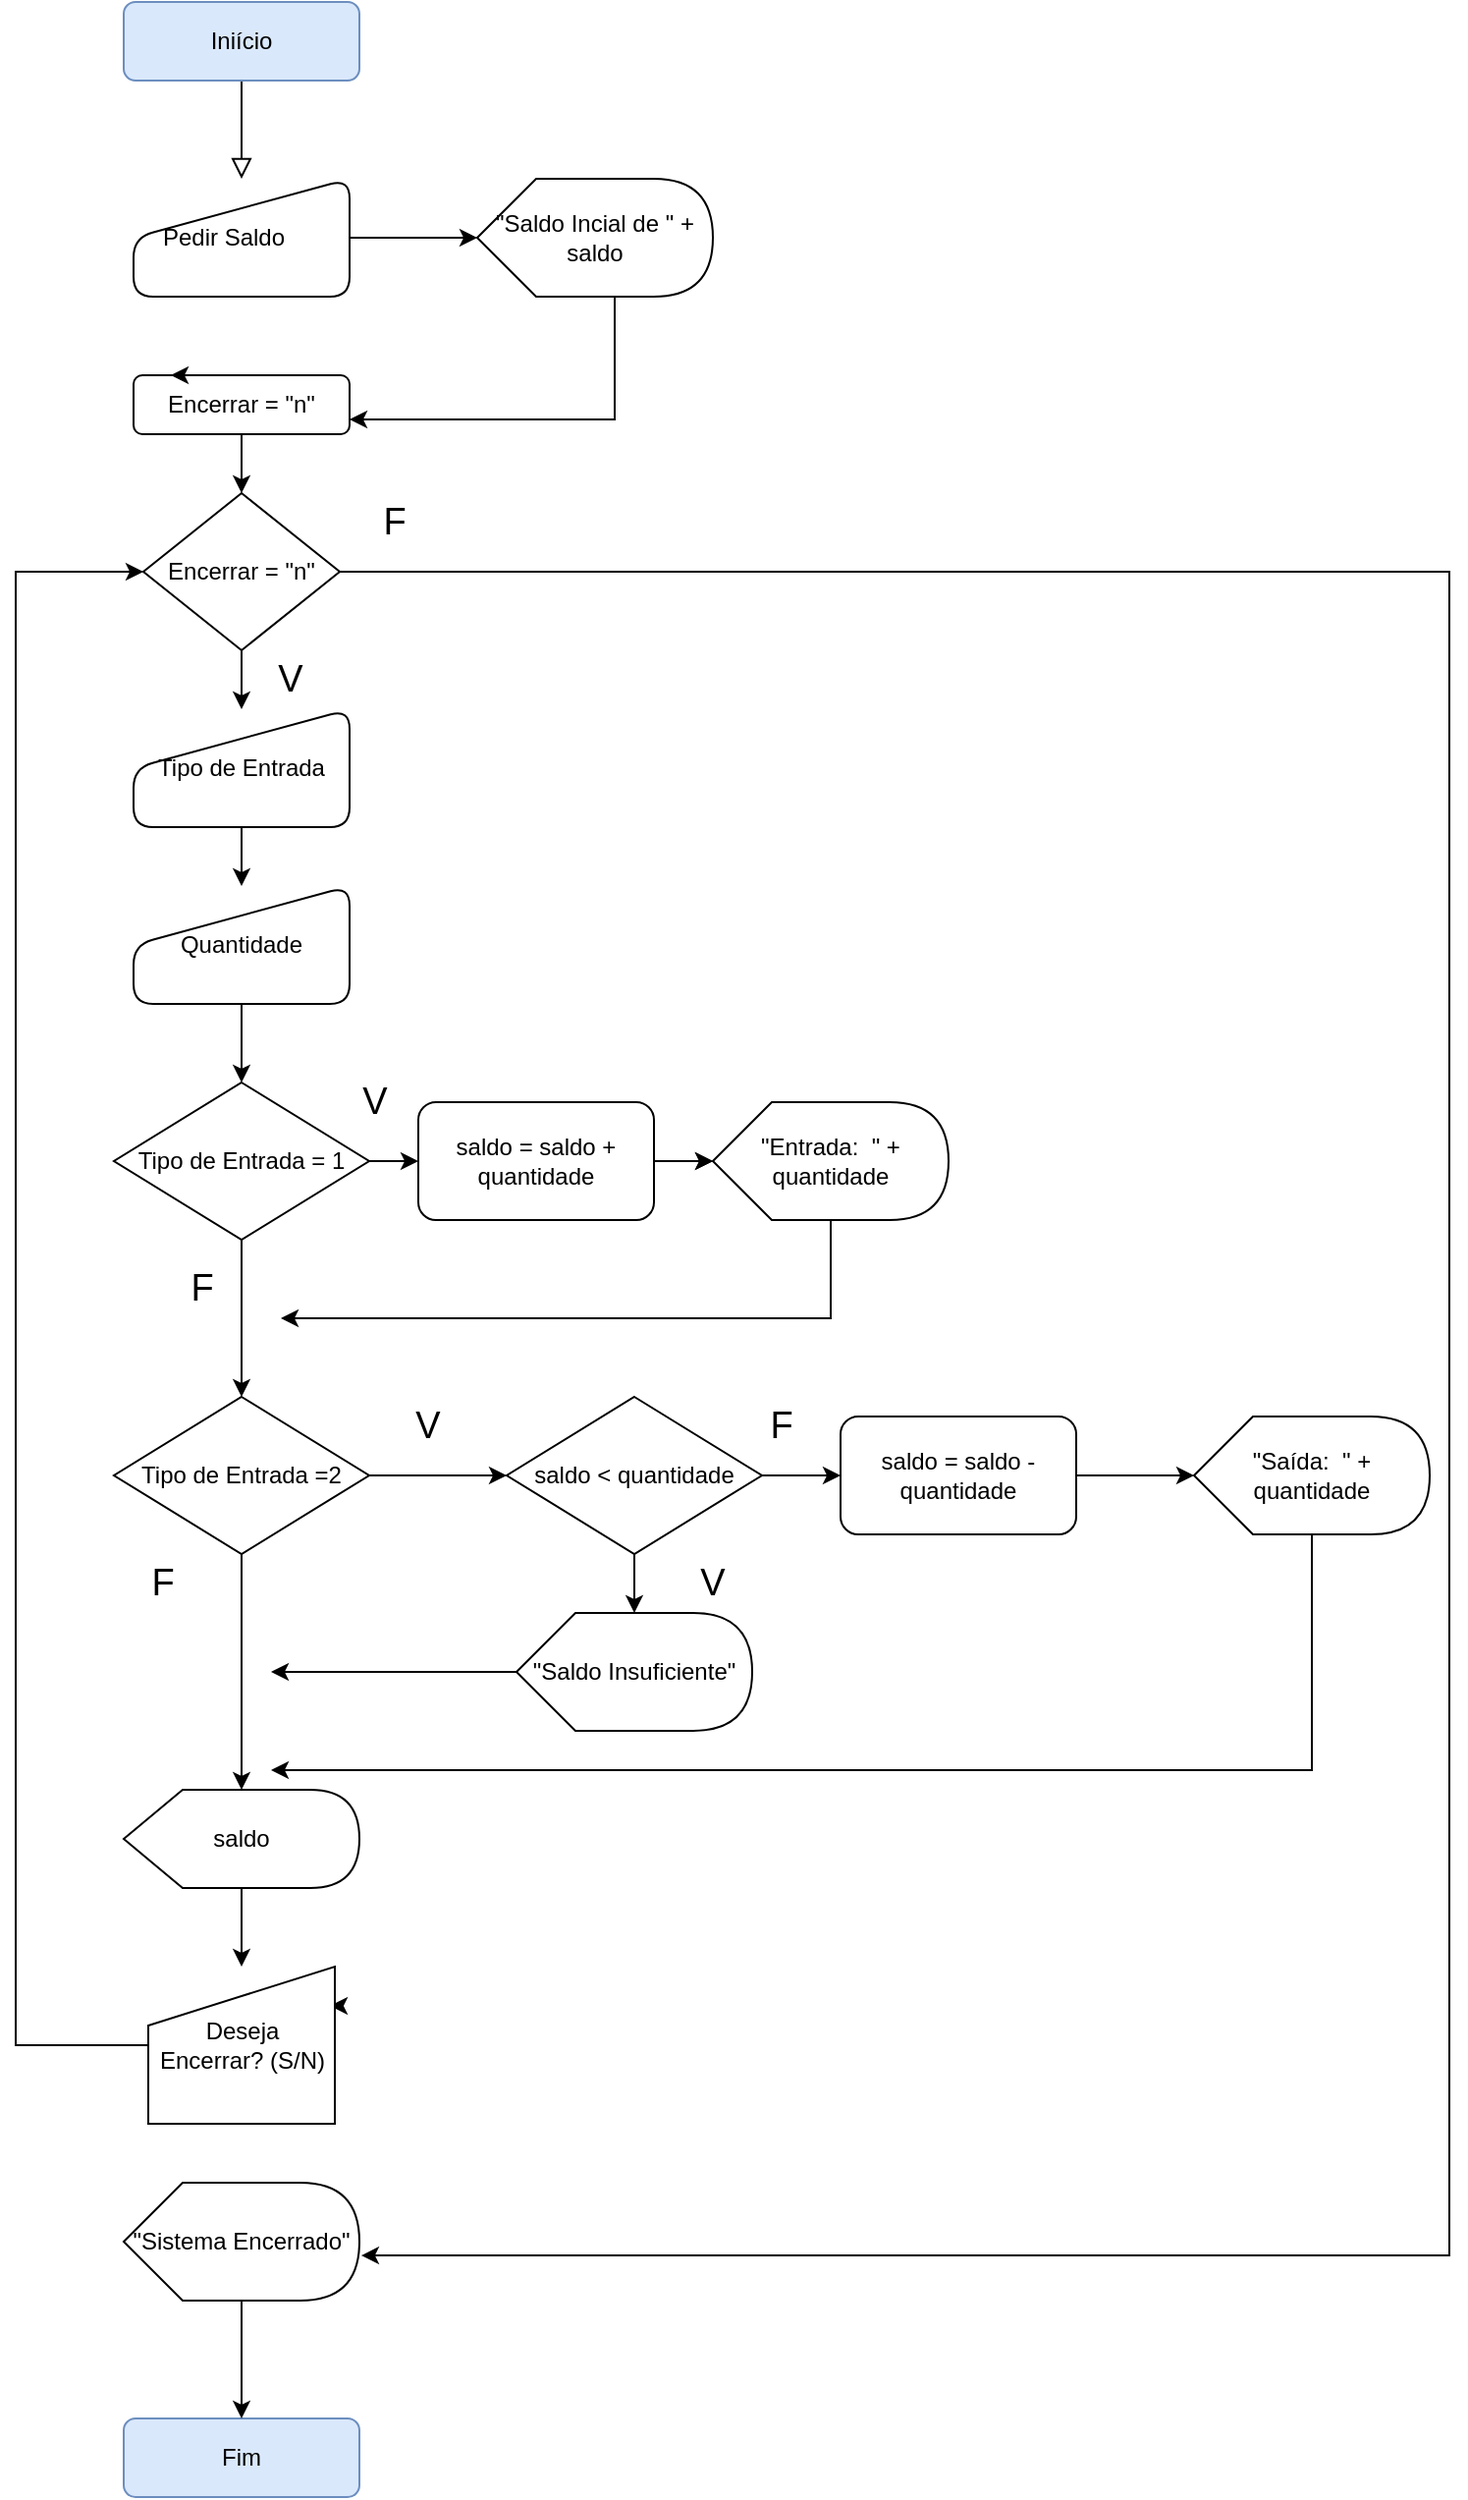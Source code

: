 <mxfile version="22.1.3" type="device">
  <diagram id="C5RBs43oDa-KdzZeNtuy" name="Page-1">
    <mxGraphModel dx="880" dy="426" grid="1" gridSize="10" guides="1" tooltips="1" connect="1" arrows="1" fold="1" page="1" pageScale="1" pageWidth="827" pageHeight="1169" math="0" shadow="0">
      <root>
        <mxCell id="WIyWlLk6GJQsqaUBKTNV-0" />
        <mxCell id="WIyWlLk6GJQsqaUBKTNV-1" parent="WIyWlLk6GJQsqaUBKTNV-0" />
        <mxCell id="WIyWlLk6GJQsqaUBKTNV-2" value="" style="rounded=0;html=1;jettySize=auto;orthogonalLoop=1;fontSize=11;endArrow=block;endFill=0;endSize=8;strokeWidth=1;shadow=0;labelBackgroundColor=none;edgeStyle=orthogonalEdgeStyle;entryX=0.5;entryY=0;entryDx=0;entryDy=0;" parent="WIyWlLk6GJQsqaUBKTNV-1" source="WIyWlLk6GJQsqaUBKTNV-3" target="Fx8KJg7VZILLiWFmlo5e-0" edge="1">
          <mxGeometry relative="1" as="geometry">
            <mxPoint x="15" y="170" as="targetPoint" />
          </mxGeometry>
        </mxCell>
        <mxCell id="WIyWlLk6GJQsqaUBKTNV-3" value="Iniício" style="rounded=1;whiteSpace=wrap;html=1;fontSize=12;glass=0;strokeWidth=1;shadow=0;fillColor=#dae8fc;strokeColor=#6c8ebf;" parent="WIyWlLk6GJQsqaUBKTNV-1" vertex="1">
          <mxGeometry x="125" y="10" width="120" height="40" as="geometry" />
        </mxCell>
        <mxCell id="WIyWlLk6GJQsqaUBKTNV-11" value="Fim" style="rounded=1;whiteSpace=wrap;html=1;fontSize=12;glass=0;strokeWidth=1;shadow=0;fillColor=#dae8fc;strokeColor=#6c8ebf;" parent="WIyWlLk6GJQsqaUBKTNV-1" vertex="1">
          <mxGeometry x="125" y="1240" width="120" height="40" as="geometry" />
        </mxCell>
        <mxCell id="Fx8KJg7VZILLiWFmlo5e-5" value="" style="edgeStyle=orthogonalEdgeStyle;rounded=0;orthogonalLoop=1;jettySize=auto;html=1;" edge="1" parent="WIyWlLk6GJQsqaUBKTNV-1" source="Fx8KJg7VZILLiWFmlo5e-0" target="Fx8KJg7VZILLiWFmlo5e-4">
          <mxGeometry relative="1" as="geometry" />
        </mxCell>
        <mxCell id="Fx8KJg7VZILLiWFmlo5e-0" value="Pedir Saldo&lt;span style=&quot;white-space: pre;&quot;&gt;&#x9;&lt;/span&gt;" style="shape=manualInput;whiteSpace=wrap;html=1;rounded=1;" vertex="1" parent="WIyWlLk6GJQsqaUBKTNV-1">
          <mxGeometry x="130" y="100" width="110" height="60" as="geometry" />
        </mxCell>
        <mxCell id="Fx8KJg7VZILLiWFmlo5e-16" value="" style="edgeStyle=orthogonalEdgeStyle;rounded=0;orthogonalLoop=1;jettySize=auto;html=1;" edge="1" parent="WIyWlLk6GJQsqaUBKTNV-1" source="Fx8KJg7VZILLiWFmlo5e-1" target="Fx8KJg7VZILLiWFmlo5e-2">
          <mxGeometry relative="1" as="geometry" />
        </mxCell>
        <mxCell id="Fx8KJg7VZILLiWFmlo5e-1" value="Tipo de Entrada" style="shape=manualInput;whiteSpace=wrap;html=1;rounded=1;" vertex="1" parent="WIyWlLk6GJQsqaUBKTNV-1">
          <mxGeometry x="130" y="370" width="110" height="60" as="geometry" />
        </mxCell>
        <mxCell id="Fx8KJg7VZILLiWFmlo5e-20" value="" style="edgeStyle=orthogonalEdgeStyle;rounded=0;orthogonalLoop=1;jettySize=auto;html=1;" edge="1" parent="WIyWlLk6GJQsqaUBKTNV-1" source="Fx8KJg7VZILLiWFmlo5e-2" target="Fx8KJg7VZILLiWFmlo5e-17">
          <mxGeometry relative="1" as="geometry" />
        </mxCell>
        <mxCell id="Fx8KJg7VZILLiWFmlo5e-2" value="Quantidade" style="shape=manualInput;whiteSpace=wrap;html=1;rounded=1;" vertex="1" parent="WIyWlLk6GJQsqaUBKTNV-1">
          <mxGeometry x="130" y="460" width="110" height="60" as="geometry" />
        </mxCell>
        <mxCell id="Fx8KJg7VZILLiWFmlo5e-13" style="edgeStyle=orthogonalEdgeStyle;rounded=0;orthogonalLoop=1;jettySize=auto;html=1;entryX=1;entryY=0.75;entryDx=0;entryDy=0;" edge="1" parent="WIyWlLk6GJQsqaUBKTNV-1" source="Fx8KJg7VZILLiWFmlo5e-4" target="Fx8KJg7VZILLiWFmlo5e-9">
          <mxGeometry relative="1" as="geometry">
            <mxPoint x="345" y="220" as="targetPoint" />
            <Array as="points">
              <mxPoint x="375" y="223" />
            </Array>
          </mxGeometry>
        </mxCell>
        <mxCell id="Fx8KJg7VZILLiWFmlo5e-4" value="&quot;Saldo Incial de &quot; + saldo" style="shape=display;whiteSpace=wrap;html=1;" vertex="1" parent="WIyWlLk6GJQsqaUBKTNV-1">
          <mxGeometry x="305" y="100" width="120" height="60" as="geometry" />
        </mxCell>
        <mxCell id="Fx8KJg7VZILLiWFmlo5e-12" value="" style="edgeStyle=orthogonalEdgeStyle;rounded=0;orthogonalLoop=1;jettySize=auto;html=1;" edge="1" parent="WIyWlLk6GJQsqaUBKTNV-1" source="Fx8KJg7VZILLiWFmlo5e-9" target="Fx8KJg7VZILLiWFmlo5e-11">
          <mxGeometry relative="1" as="geometry" />
        </mxCell>
        <mxCell id="Fx8KJg7VZILLiWFmlo5e-9" value="Encerrar = &quot;n&quot;" style="rounded=1;whiteSpace=wrap;html=1;" vertex="1" parent="WIyWlLk6GJQsqaUBKTNV-1">
          <mxGeometry x="130" y="200" width="110" height="30" as="geometry" />
        </mxCell>
        <mxCell id="Fx8KJg7VZILLiWFmlo5e-10" style="edgeStyle=orthogonalEdgeStyle;rounded=0;orthogonalLoop=1;jettySize=auto;html=1;exitX=0.25;exitY=0;exitDx=0;exitDy=0;entryX=0.173;entryY=0.033;entryDx=0;entryDy=0;entryPerimeter=0;" edge="1" parent="WIyWlLk6GJQsqaUBKTNV-1" source="Fx8KJg7VZILLiWFmlo5e-9" target="Fx8KJg7VZILLiWFmlo5e-9">
          <mxGeometry relative="1" as="geometry" />
        </mxCell>
        <mxCell id="Fx8KJg7VZILLiWFmlo5e-24" value="" style="edgeStyle=orthogonalEdgeStyle;rounded=0;orthogonalLoop=1;jettySize=auto;html=1;" edge="1" parent="WIyWlLk6GJQsqaUBKTNV-1" source="Fx8KJg7VZILLiWFmlo5e-11" target="Fx8KJg7VZILLiWFmlo5e-1">
          <mxGeometry relative="1" as="geometry" />
        </mxCell>
        <mxCell id="Fx8KJg7VZILLiWFmlo5e-48" style="edgeStyle=orthogonalEdgeStyle;rounded=0;orthogonalLoop=1;jettySize=auto;html=1;entryX=1.008;entryY=0.617;entryDx=0;entryDy=0;entryPerimeter=0;" edge="1" parent="WIyWlLk6GJQsqaUBKTNV-1" source="Fx8KJg7VZILLiWFmlo5e-11" target="Fx8KJg7VZILLiWFmlo5e-46">
          <mxGeometry relative="1" as="geometry">
            <mxPoint x="800" y="1170" as="targetPoint" />
            <Array as="points">
              <mxPoint x="800" y="300" />
              <mxPoint x="800" y="1157" />
            </Array>
          </mxGeometry>
        </mxCell>
        <mxCell id="Fx8KJg7VZILLiWFmlo5e-11" value="Encerrar = &quot;n&quot;" style="rhombus;whiteSpace=wrap;html=1;" vertex="1" parent="WIyWlLk6GJQsqaUBKTNV-1">
          <mxGeometry x="135" y="260" width="100" height="80" as="geometry" />
        </mxCell>
        <mxCell id="Fx8KJg7VZILLiWFmlo5e-26" value="" style="edgeStyle=orthogonalEdgeStyle;rounded=0;orthogonalLoop=1;jettySize=auto;html=1;" edge="1" parent="WIyWlLk6GJQsqaUBKTNV-1" source="Fx8KJg7VZILLiWFmlo5e-17" target="Fx8KJg7VZILLiWFmlo5e-18">
          <mxGeometry relative="1" as="geometry" />
        </mxCell>
        <mxCell id="Fx8KJg7VZILLiWFmlo5e-29" value="" style="edgeStyle=orthogonalEdgeStyle;rounded=0;orthogonalLoop=1;jettySize=auto;html=1;" edge="1" parent="WIyWlLk6GJQsqaUBKTNV-1" source="Fx8KJg7VZILLiWFmlo5e-17" target="Fx8KJg7VZILLiWFmlo5e-28">
          <mxGeometry relative="1" as="geometry" />
        </mxCell>
        <mxCell id="Fx8KJg7VZILLiWFmlo5e-17" value="Tipo de Entrada = 1" style="rhombus;whiteSpace=wrap;html=1;" vertex="1" parent="WIyWlLk6GJQsqaUBKTNV-1">
          <mxGeometry x="120" y="560" width="130" height="80" as="geometry" />
        </mxCell>
        <mxCell id="Fx8KJg7VZILLiWFmlo5e-34" value="" style="edgeStyle=orthogonalEdgeStyle;rounded=0;orthogonalLoop=1;jettySize=auto;html=1;" edge="1" parent="WIyWlLk6GJQsqaUBKTNV-1" source="Fx8KJg7VZILLiWFmlo5e-18" target="Fx8KJg7VZILLiWFmlo5e-32">
          <mxGeometry relative="1" as="geometry" />
        </mxCell>
        <mxCell id="Fx8KJg7VZILLiWFmlo5e-18" value="Tipo de Entrada =2" style="rhombus;whiteSpace=wrap;html=1;" vertex="1" parent="WIyWlLk6GJQsqaUBKTNV-1">
          <mxGeometry x="120" y="720" width="130" height="80" as="geometry" />
        </mxCell>
        <mxCell id="Fx8KJg7VZILLiWFmlo5e-27" style="edgeStyle=orthogonalEdgeStyle;rounded=0;orthogonalLoop=1;jettySize=auto;html=1;" edge="1" parent="WIyWlLk6GJQsqaUBKTNV-1" source="Fx8KJg7VZILLiWFmlo5e-19">
          <mxGeometry relative="1" as="geometry">
            <mxPoint x="205" y="680" as="targetPoint" />
            <Array as="points">
              <mxPoint x="385" y="680" />
              <mxPoint x="206" y="680" />
            </Array>
          </mxGeometry>
        </mxCell>
        <mxCell id="Fx8KJg7VZILLiWFmlo5e-19" value="&quot;Entrada:&amp;nbsp; &quot; + quantidade" style="shape=display;whiteSpace=wrap;html=1;" vertex="1" parent="WIyWlLk6GJQsqaUBKTNV-1">
          <mxGeometry x="425" y="570" width="120" height="60" as="geometry" />
        </mxCell>
        <mxCell id="Fx8KJg7VZILLiWFmlo5e-39" style="edgeStyle=orthogonalEdgeStyle;rounded=0;orthogonalLoop=1;jettySize=auto;html=1;" edge="1" parent="WIyWlLk6GJQsqaUBKTNV-1" source="Fx8KJg7VZILLiWFmlo5e-25">
          <mxGeometry relative="1" as="geometry">
            <mxPoint x="200" y="910" as="targetPoint" />
            <Array as="points">
              <mxPoint x="730" y="910" />
            </Array>
          </mxGeometry>
        </mxCell>
        <mxCell id="Fx8KJg7VZILLiWFmlo5e-25" value="&quot;Saída:&amp;nbsp; &quot; + quantidade" style="shape=display;whiteSpace=wrap;html=1;" vertex="1" parent="WIyWlLk6GJQsqaUBKTNV-1">
          <mxGeometry x="670" y="730" width="120" height="60" as="geometry" />
        </mxCell>
        <mxCell id="Fx8KJg7VZILLiWFmlo5e-30" value="" style="edgeStyle=orthogonalEdgeStyle;rounded=0;orthogonalLoop=1;jettySize=auto;html=1;" edge="1" parent="WIyWlLk6GJQsqaUBKTNV-1" source="Fx8KJg7VZILLiWFmlo5e-28" target="Fx8KJg7VZILLiWFmlo5e-19">
          <mxGeometry relative="1" as="geometry" />
        </mxCell>
        <mxCell id="Fx8KJg7VZILLiWFmlo5e-33" style="edgeStyle=orthogonalEdgeStyle;rounded=0;orthogonalLoop=1;jettySize=auto;html=1;exitX=1;exitY=0.5;exitDx=0;exitDy=0;" edge="1" parent="WIyWlLk6GJQsqaUBKTNV-1" source="Fx8KJg7VZILLiWFmlo5e-28" target="Fx8KJg7VZILLiWFmlo5e-19">
          <mxGeometry relative="1" as="geometry" />
        </mxCell>
        <mxCell id="Fx8KJg7VZILLiWFmlo5e-28" value="saldo = saldo + quantidade" style="rounded=1;whiteSpace=wrap;html=1;" vertex="1" parent="WIyWlLk6GJQsqaUBKTNV-1">
          <mxGeometry x="275" y="570" width="120" height="60" as="geometry" />
        </mxCell>
        <mxCell id="Fx8KJg7VZILLiWFmlo5e-36" value="" style="edgeStyle=orthogonalEdgeStyle;rounded=0;orthogonalLoop=1;jettySize=auto;html=1;" edge="1" parent="WIyWlLk6GJQsqaUBKTNV-1" source="Fx8KJg7VZILLiWFmlo5e-31" target="Fx8KJg7VZILLiWFmlo5e-25">
          <mxGeometry relative="1" as="geometry" />
        </mxCell>
        <mxCell id="Fx8KJg7VZILLiWFmlo5e-31" value="saldo = saldo - quantidade" style="rounded=1;whiteSpace=wrap;html=1;" vertex="1" parent="WIyWlLk6GJQsqaUBKTNV-1">
          <mxGeometry x="490" y="730" width="120" height="60" as="geometry" />
        </mxCell>
        <mxCell id="Fx8KJg7VZILLiWFmlo5e-35" value="" style="edgeStyle=orthogonalEdgeStyle;rounded=0;orthogonalLoop=1;jettySize=auto;html=1;" edge="1" parent="WIyWlLk6GJQsqaUBKTNV-1" source="Fx8KJg7VZILLiWFmlo5e-32" target="Fx8KJg7VZILLiWFmlo5e-31">
          <mxGeometry relative="1" as="geometry" />
        </mxCell>
        <mxCell id="Fx8KJg7VZILLiWFmlo5e-38" value="" style="edgeStyle=orthogonalEdgeStyle;rounded=0;orthogonalLoop=1;jettySize=auto;html=1;" edge="1" parent="WIyWlLk6GJQsqaUBKTNV-1" source="Fx8KJg7VZILLiWFmlo5e-32" target="Fx8KJg7VZILLiWFmlo5e-37">
          <mxGeometry relative="1" as="geometry" />
        </mxCell>
        <mxCell id="Fx8KJg7VZILLiWFmlo5e-32" value="saldo &amp;lt; quantidade" style="rhombus;whiteSpace=wrap;html=1;" vertex="1" parent="WIyWlLk6GJQsqaUBKTNV-1">
          <mxGeometry x="320" y="720" width="130" height="80" as="geometry" />
        </mxCell>
        <mxCell id="Fx8KJg7VZILLiWFmlo5e-40" style="edgeStyle=orthogonalEdgeStyle;rounded=0;orthogonalLoop=1;jettySize=auto;html=1;" edge="1" parent="WIyWlLk6GJQsqaUBKTNV-1" source="Fx8KJg7VZILLiWFmlo5e-37">
          <mxGeometry relative="1" as="geometry">
            <mxPoint x="200" y="860" as="targetPoint" />
          </mxGeometry>
        </mxCell>
        <mxCell id="Fx8KJg7VZILLiWFmlo5e-37" value="&quot;Saldo Insuficiente&quot;" style="shape=display;whiteSpace=wrap;html=1;" vertex="1" parent="WIyWlLk6GJQsqaUBKTNV-1">
          <mxGeometry x="325" y="830" width="120" height="60" as="geometry" />
        </mxCell>
        <mxCell id="Fx8KJg7VZILLiWFmlo5e-61" value="" style="edgeStyle=orthogonalEdgeStyle;rounded=0;orthogonalLoop=1;jettySize=auto;html=1;" edge="1" parent="WIyWlLk6GJQsqaUBKTNV-1" source="Fx8KJg7VZILLiWFmlo5e-41" target="Fx8KJg7VZILLiWFmlo5e-42">
          <mxGeometry relative="1" as="geometry" />
        </mxCell>
        <mxCell id="Fx8KJg7VZILLiWFmlo5e-41" value="saldo" style="shape=display;whiteSpace=wrap;html=1;" vertex="1" parent="WIyWlLk6GJQsqaUBKTNV-1">
          <mxGeometry x="125" y="920" width="120" height="50" as="geometry" />
        </mxCell>
        <mxCell id="Fx8KJg7VZILLiWFmlo5e-45" style="edgeStyle=orthogonalEdgeStyle;rounded=0;orthogonalLoop=1;jettySize=auto;html=1;entryX=0;entryY=0.5;entryDx=0;entryDy=0;" edge="1" parent="WIyWlLk6GJQsqaUBKTNV-1" source="Fx8KJg7VZILLiWFmlo5e-42" target="Fx8KJg7VZILLiWFmlo5e-11">
          <mxGeometry relative="1" as="geometry">
            <Array as="points">
              <mxPoint x="70" y="1050" />
              <mxPoint x="70" y="300" />
            </Array>
          </mxGeometry>
        </mxCell>
        <mxCell id="Fx8KJg7VZILLiWFmlo5e-62" style="edgeStyle=orthogonalEdgeStyle;rounded=0;orthogonalLoop=1;jettySize=auto;html=1;exitX=1;exitY=0.25;exitDx=0;exitDy=0;" edge="1" parent="WIyWlLk6GJQsqaUBKTNV-1" source="Fx8KJg7VZILLiWFmlo5e-42">
          <mxGeometry relative="1" as="geometry">
            <mxPoint x="230" y="1030" as="targetPoint" />
          </mxGeometry>
        </mxCell>
        <mxCell id="Fx8KJg7VZILLiWFmlo5e-42" value="Deseja Encerrar? (S/N)" style="shape=manualInput;whiteSpace=wrap;html=1;" vertex="1" parent="WIyWlLk6GJQsqaUBKTNV-1">
          <mxGeometry x="137.5" y="1010" width="95" height="80" as="geometry" />
        </mxCell>
        <mxCell id="Fx8KJg7VZILLiWFmlo5e-47" value="" style="edgeStyle=orthogonalEdgeStyle;rounded=0;orthogonalLoop=1;jettySize=auto;html=1;" edge="1" parent="WIyWlLk6GJQsqaUBKTNV-1" source="Fx8KJg7VZILLiWFmlo5e-46" target="WIyWlLk6GJQsqaUBKTNV-11">
          <mxGeometry relative="1" as="geometry" />
        </mxCell>
        <mxCell id="Fx8KJg7VZILLiWFmlo5e-46" value="&quot;Sistema Encerrado&quot;" style="shape=display;whiteSpace=wrap;html=1;" vertex="1" parent="WIyWlLk6GJQsqaUBKTNV-1">
          <mxGeometry x="125" y="1120" width="120" height="60" as="geometry" />
        </mxCell>
        <mxCell id="Fx8KJg7VZILLiWFmlo5e-50" value="&lt;font style=&quot;font-size: 19px;&quot;&gt;V&lt;/font&gt;" style="text;strokeColor=none;align=center;fillColor=none;html=1;verticalAlign=middle;whiteSpace=wrap;rounded=0;" vertex="1" parent="WIyWlLk6GJQsqaUBKTNV-1">
          <mxGeometry x="180" y="340" width="60" height="30" as="geometry" />
        </mxCell>
        <mxCell id="Fx8KJg7VZILLiWFmlo5e-51" value="&lt;font style=&quot;font-size: 19px;&quot;&gt;V&lt;/font&gt;" style="text;strokeColor=none;align=center;fillColor=none;html=1;verticalAlign=middle;whiteSpace=wrap;rounded=0;" vertex="1" parent="WIyWlLk6GJQsqaUBKTNV-1">
          <mxGeometry x="222.5" y="555" width="60" height="30" as="geometry" />
        </mxCell>
        <mxCell id="Fx8KJg7VZILLiWFmlo5e-52" value="&lt;font style=&quot;font-size: 19px;&quot;&gt;F&lt;/font&gt;" style="text;strokeColor=none;align=center;fillColor=none;html=1;verticalAlign=middle;whiteSpace=wrap;rounded=0;" vertex="1" parent="WIyWlLk6GJQsqaUBKTNV-1">
          <mxGeometry x="232.5" y="260" width="60" height="30" as="geometry" />
        </mxCell>
        <mxCell id="Fx8KJg7VZILLiWFmlo5e-53" value="&lt;font style=&quot;font-size: 19px;&quot;&gt;V&lt;/font&gt;" style="text;strokeColor=none;align=center;fillColor=none;html=1;verticalAlign=middle;whiteSpace=wrap;rounded=0;" vertex="1" parent="WIyWlLk6GJQsqaUBKTNV-1">
          <mxGeometry x="250" y="720" width="60" height="30" as="geometry" />
        </mxCell>
        <mxCell id="Fx8KJg7VZILLiWFmlo5e-54" value="&lt;font style=&quot;font-size: 19px;&quot;&gt;V&lt;/font&gt;" style="text;strokeColor=none;align=center;fillColor=none;html=1;verticalAlign=middle;whiteSpace=wrap;rounded=0;" vertex="1" parent="WIyWlLk6GJQsqaUBKTNV-1">
          <mxGeometry x="395" y="800" width="60" height="30" as="geometry" />
        </mxCell>
        <mxCell id="Fx8KJg7VZILLiWFmlo5e-55" value="&lt;font style=&quot;font-size: 19px;&quot;&gt;F&lt;/font&gt;" style="text;strokeColor=none;align=center;fillColor=none;html=1;verticalAlign=middle;whiteSpace=wrap;rounded=0;" vertex="1" parent="WIyWlLk6GJQsqaUBKTNV-1">
          <mxGeometry x="430" y="720" width="60" height="30" as="geometry" />
        </mxCell>
        <mxCell id="Fx8KJg7VZILLiWFmlo5e-57" value="&lt;font style=&quot;font-size: 19px;&quot;&gt;F&lt;/font&gt;" style="text;strokeColor=none;align=center;fillColor=none;html=1;verticalAlign=middle;whiteSpace=wrap;rounded=0;" vertex="1" parent="WIyWlLk6GJQsqaUBKTNV-1">
          <mxGeometry x="135" y="650" width="60" height="30" as="geometry" />
        </mxCell>
        <mxCell id="Fx8KJg7VZILLiWFmlo5e-59" value="&lt;font style=&quot;font-size: 19px;&quot;&gt;F&lt;/font&gt;" style="text;strokeColor=none;align=center;fillColor=none;html=1;verticalAlign=middle;whiteSpace=wrap;rounded=0;" vertex="1" parent="WIyWlLk6GJQsqaUBKTNV-1">
          <mxGeometry x="115" y="800" width="60" height="30" as="geometry" />
        </mxCell>
        <mxCell id="Fx8KJg7VZILLiWFmlo5e-60" style="edgeStyle=orthogonalEdgeStyle;rounded=0;orthogonalLoop=1;jettySize=auto;html=1;entryX=0;entryY=0;entryDx=60;entryDy=0;entryPerimeter=0;" edge="1" parent="WIyWlLk6GJQsqaUBKTNV-1" source="Fx8KJg7VZILLiWFmlo5e-18" target="Fx8KJg7VZILLiWFmlo5e-41">
          <mxGeometry relative="1" as="geometry" />
        </mxCell>
      </root>
    </mxGraphModel>
  </diagram>
</mxfile>
